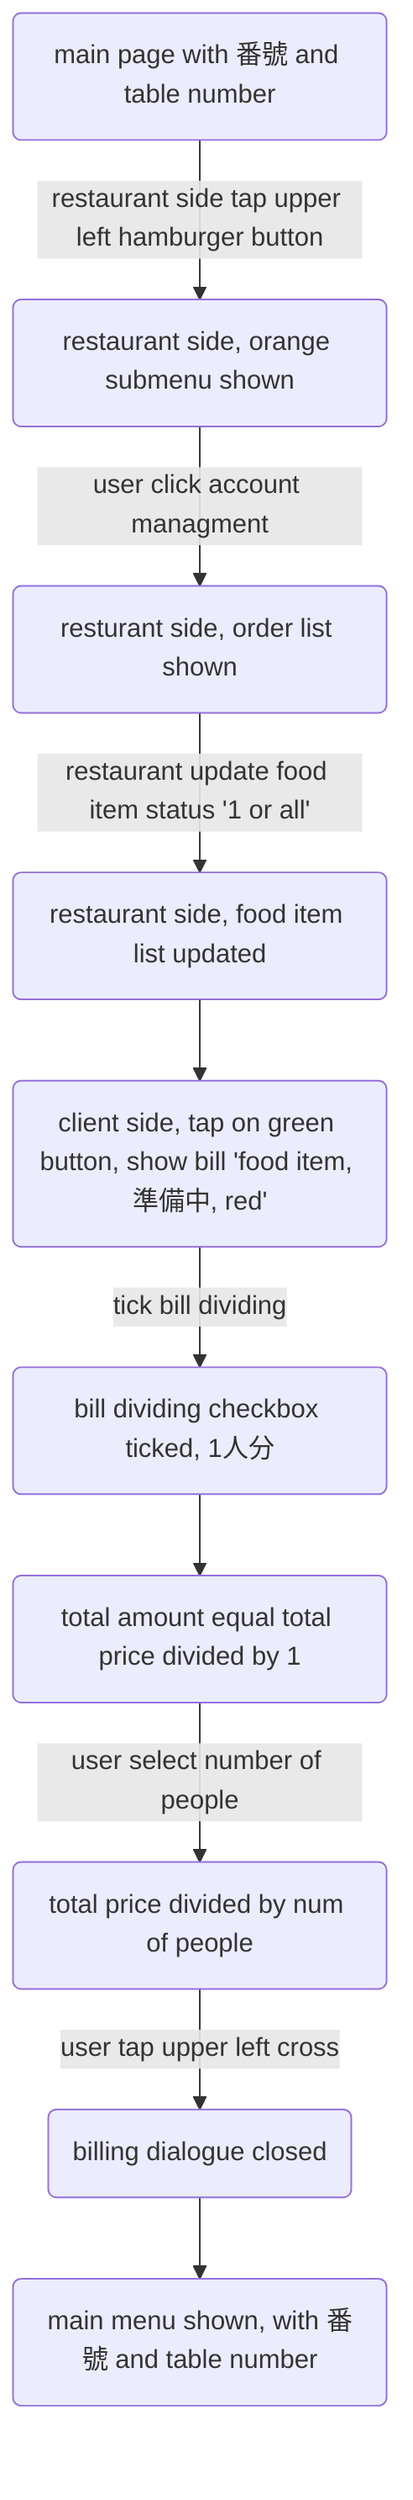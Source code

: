 %% ユーザー流れ - 6 (注文確認/会計)(注文がある場合), slide 12
%% User flow-6 (order confirmation / accounting) (if there is an order)

graph TD
  A1(main page with 番號 and table number) --> |restaurant side tap upper left hamburger button|B(restaurant side, orange submenu shown)
  B-->|user click account managment|C(resturant side, order list shown)
  C-->|restaurant update food item status '1 or all'|D(restaurant side, food item list updated)
  D-->E(client side, tap on green button, show bill 'food item, 準備中, red')
  E-->|tick bill dividing|F(bill dividing checkbox ticked, 1人分)
  F-->G(total amount equal total price divided by 1)
  G-->|user select number of people|H(total price divided by num of people)
  H-->|user tap upper left cross|I(billing dialogue closed)
  I-->J(main menu shown, with 番號 and table number)